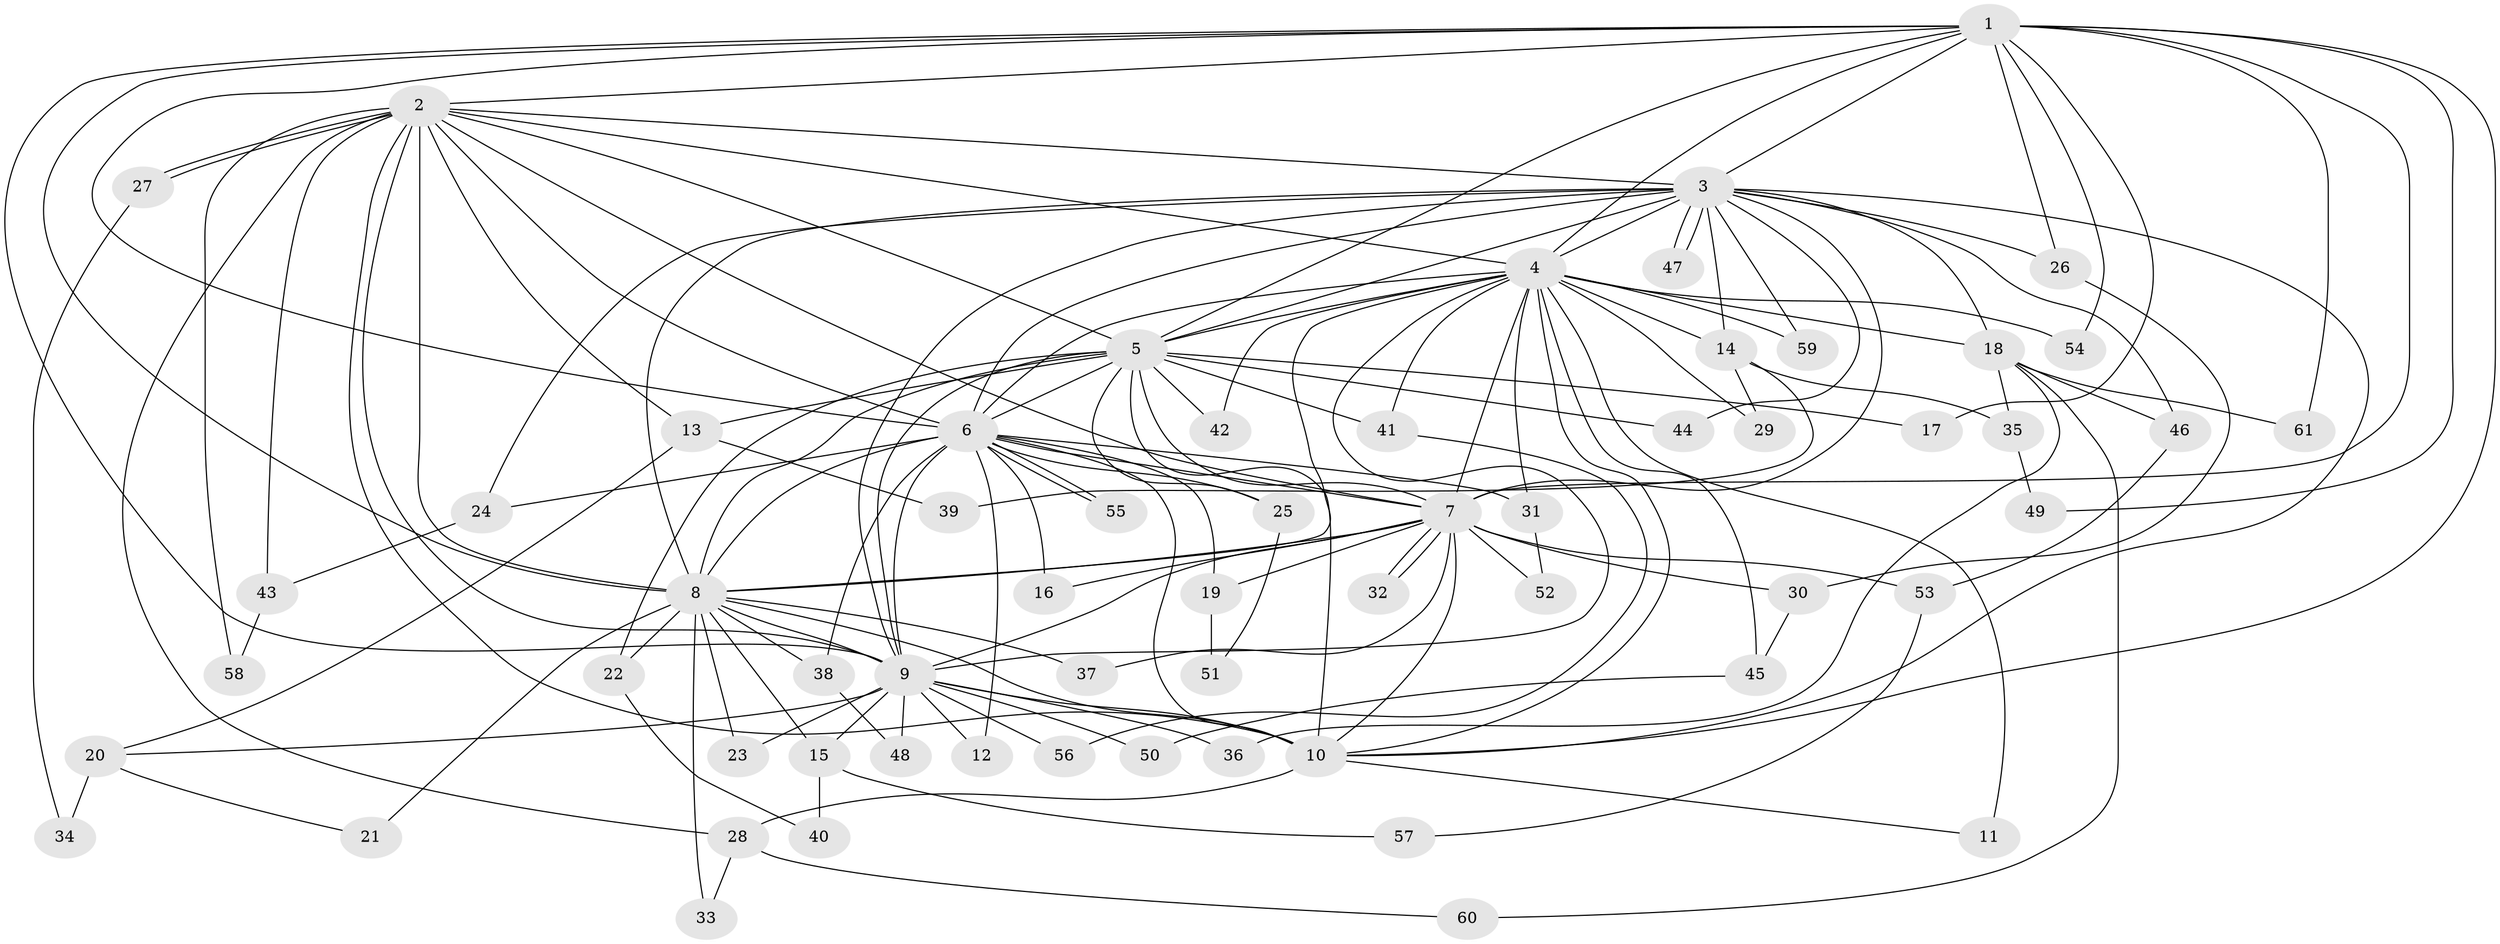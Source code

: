 // coarse degree distribution, {12: 0.045454545454545456, 16: 0.045454545454545456, 19: 0.022727272727272728, 13: 0.022727272727272728, 15: 0.045454545454545456, 17: 0.022727272727272728, 2: 0.45454545454545453, 5: 0.022727272727272728, 4: 0.09090909090909091, 3: 0.22727272727272727}
// Generated by graph-tools (version 1.1) at 2025/23/03/03/25 07:23:43]
// undirected, 61 vertices, 147 edges
graph export_dot {
graph [start="1"]
  node [color=gray90,style=filled];
  1;
  2;
  3;
  4;
  5;
  6;
  7;
  8;
  9;
  10;
  11;
  12;
  13;
  14;
  15;
  16;
  17;
  18;
  19;
  20;
  21;
  22;
  23;
  24;
  25;
  26;
  27;
  28;
  29;
  30;
  31;
  32;
  33;
  34;
  35;
  36;
  37;
  38;
  39;
  40;
  41;
  42;
  43;
  44;
  45;
  46;
  47;
  48;
  49;
  50;
  51;
  52;
  53;
  54;
  55;
  56;
  57;
  58;
  59;
  60;
  61;
  1 -- 2;
  1 -- 3;
  1 -- 4;
  1 -- 5;
  1 -- 6;
  1 -- 7;
  1 -- 8;
  1 -- 9;
  1 -- 10;
  1 -- 17;
  1 -- 26;
  1 -- 49;
  1 -- 54;
  1 -- 61;
  2 -- 3;
  2 -- 4;
  2 -- 5;
  2 -- 6;
  2 -- 7;
  2 -- 8;
  2 -- 9;
  2 -- 10;
  2 -- 13;
  2 -- 27;
  2 -- 27;
  2 -- 28;
  2 -- 43;
  2 -- 58;
  3 -- 4;
  3 -- 5;
  3 -- 6;
  3 -- 7;
  3 -- 8;
  3 -- 9;
  3 -- 10;
  3 -- 14;
  3 -- 18;
  3 -- 24;
  3 -- 26;
  3 -- 44;
  3 -- 46;
  3 -- 47;
  3 -- 47;
  3 -- 59;
  4 -- 5;
  4 -- 6;
  4 -- 7;
  4 -- 8;
  4 -- 9;
  4 -- 10;
  4 -- 11;
  4 -- 14;
  4 -- 18;
  4 -- 29;
  4 -- 31;
  4 -- 41;
  4 -- 42;
  4 -- 45;
  4 -- 54;
  4 -- 59;
  5 -- 6;
  5 -- 7;
  5 -- 8;
  5 -- 9;
  5 -- 10;
  5 -- 13;
  5 -- 17;
  5 -- 22;
  5 -- 25;
  5 -- 41;
  5 -- 42;
  5 -- 44;
  6 -- 7;
  6 -- 8;
  6 -- 9;
  6 -- 10;
  6 -- 12;
  6 -- 16;
  6 -- 19;
  6 -- 24;
  6 -- 25;
  6 -- 31;
  6 -- 38;
  6 -- 55;
  6 -- 55;
  7 -- 8;
  7 -- 9;
  7 -- 10;
  7 -- 16;
  7 -- 19;
  7 -- 30;
  7 -- 32;
  7 -- 32;
  7 -- 37;
  7 -- 52;
  7 -- 53;
  8 -- 9;
  8 -- 10;
  8 -- 15;
  8 -- 21;
  8 -- 22;
  8 -- 23;
  8 -- 33;
  8 -- 37;
  8 -- 38;
  9 -- 10;
  9 -- 12;
  9 -- 15;
  9 -- 20;
  9 -- 23;
  9 -- 36;
  9 -- 48;
  9 -- 50;
  9 -- 56;
  10 -- 11;
  10 -- 28;
  13 -- 20;
  13 -- 39;
  14 -- 29;
  14 -- 35;
  14 -- 39;
  15 -- 40;
  15 -- 57;
  18 -- 35;
  18 -- 36;
  18 -- 46;
  18 -- 60;
  18 -- 61;
  19 -- 51;
  20 -- 21;
  20 -- 34;
  22 -- 40;
  24 -- 43;
  25 -- 51;
  26 -- 30;
  27 -- 34;
  28 -- 33;
  28 -- 60;
  30 -- 45;
  31 -- 52;
  35 -- 49;
  38 -- 48;
  41 -- 56;
  43 -- 58;
  45 -- 50;
  46 -- 53;
  53 -- 57;
}
